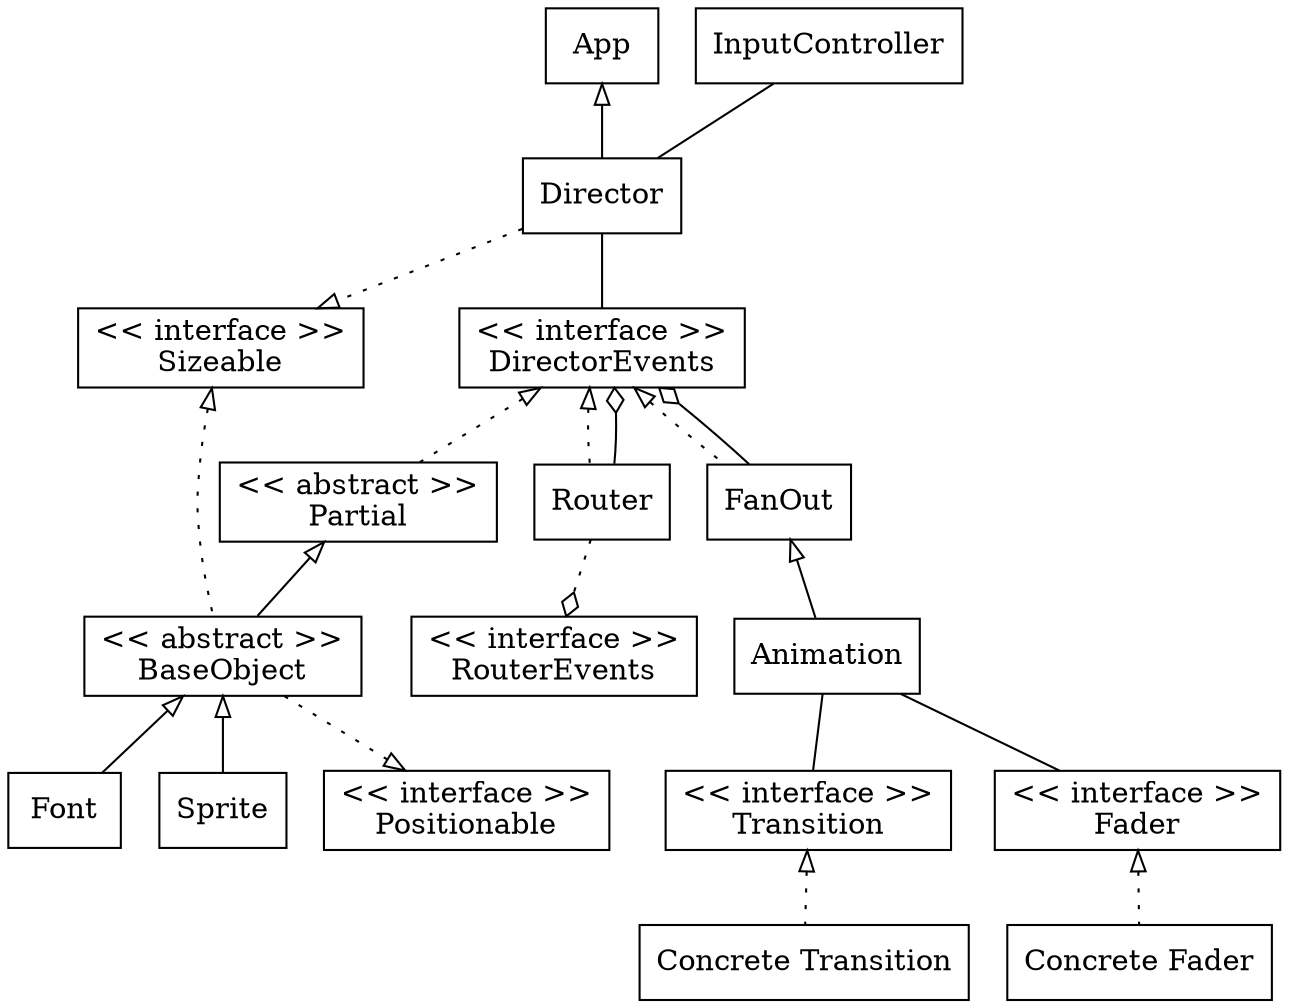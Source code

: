 digraph G {
    node [shape=box]

    subgraph extends {
        edge [dir=back, arrowtail=onormal]
        App -> Director [weight=8]
        Partial -> BaseObject
        FanOut -> Animation
        BaseObject -> Font
        BaseObject -> Sprite
    }

    subgraph aggregations {
        edge [arrowhead=odiamond]
        FanOut -> DirectorEvents
        Router -> DirectorEvents
        Router -> RouterEvents [style=dotted]
    }

    subgraph relations {
        edge [arrowhead=none]
        Director -> DirectorEvents [weight=8]
        Director -> InputController [constraint=false]
        Animation -> Fader
        Animation -> Transition
    }

    subgraph implements {
        edge [style=dotted, dir=back, arrowtail=onormal, arrowhead=onormal]
        DirectorEvents -> FanOut
        DirectorEvents -> Partial
        DirectorEvents -> Router
        Sizeable -> BaseObject
        BaseObject -> Positionable [dir=normal]
        Director -> Sizeable [dir=normal]
        Fader -> ConcreteFader
        Transition -> ConcreteTransition
    }

    ConcreteTransition [label="Concrete Transition"]
    ConcreteFader [label="Concrete Fader"]
    BaseObject [label="<< abstract >>\nBaseObject"]
    DirectorEvents [label="<< interface >>\nDirectorEvents"]
    Fader [label="<< interface >>\nFader"]
    Partial [label="<< abstract >>\nPartial"]
    Positionable [label="<< interface >>\nPositionable"]
    RouterEvents [label="<< interface >>\nRouterEvents"]
    Sizeable [label="<< interface >>\nSizeable"]
    Transition [label="<< interface >>\nTransition"]
}
